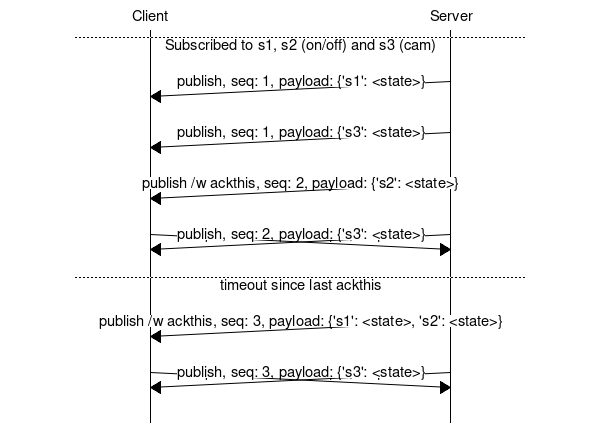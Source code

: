 # Normal publish with on/off sensors
msc {
 arcgradient = 15,
 wordwraparcs = "on";

 a [label="Client"],b [label="Server"];
 --- [label="Subscribed to s1, s2 (on/off) and s3 (cam)"];
a <= b [label="publish, seq: 1, payload: {'s1': <state>}"];
a <= b [label="publish, seq: 1, payload: {'s3': <state>}"];
a <= b [label="publish /w ackthis, seq: 2, payload: {'s2': <state>}"];
a => b [label="publish-ack, ackseq: 2, seq: 3"],
a <= b [label="publish, seq: 2, payload: {'s3': <state>}"];
--- [label="timeout since last ackthis"];
a <= b [label="publish /w ackthis, seq: 3, payload: {'s1': <state>, 's2': <state>}"];
a => b [label="publish-ack, ackseq: 3, seq: 5"],
a <= b [label="publish, seq: 3, payload: {'s3': <state>}"];

}